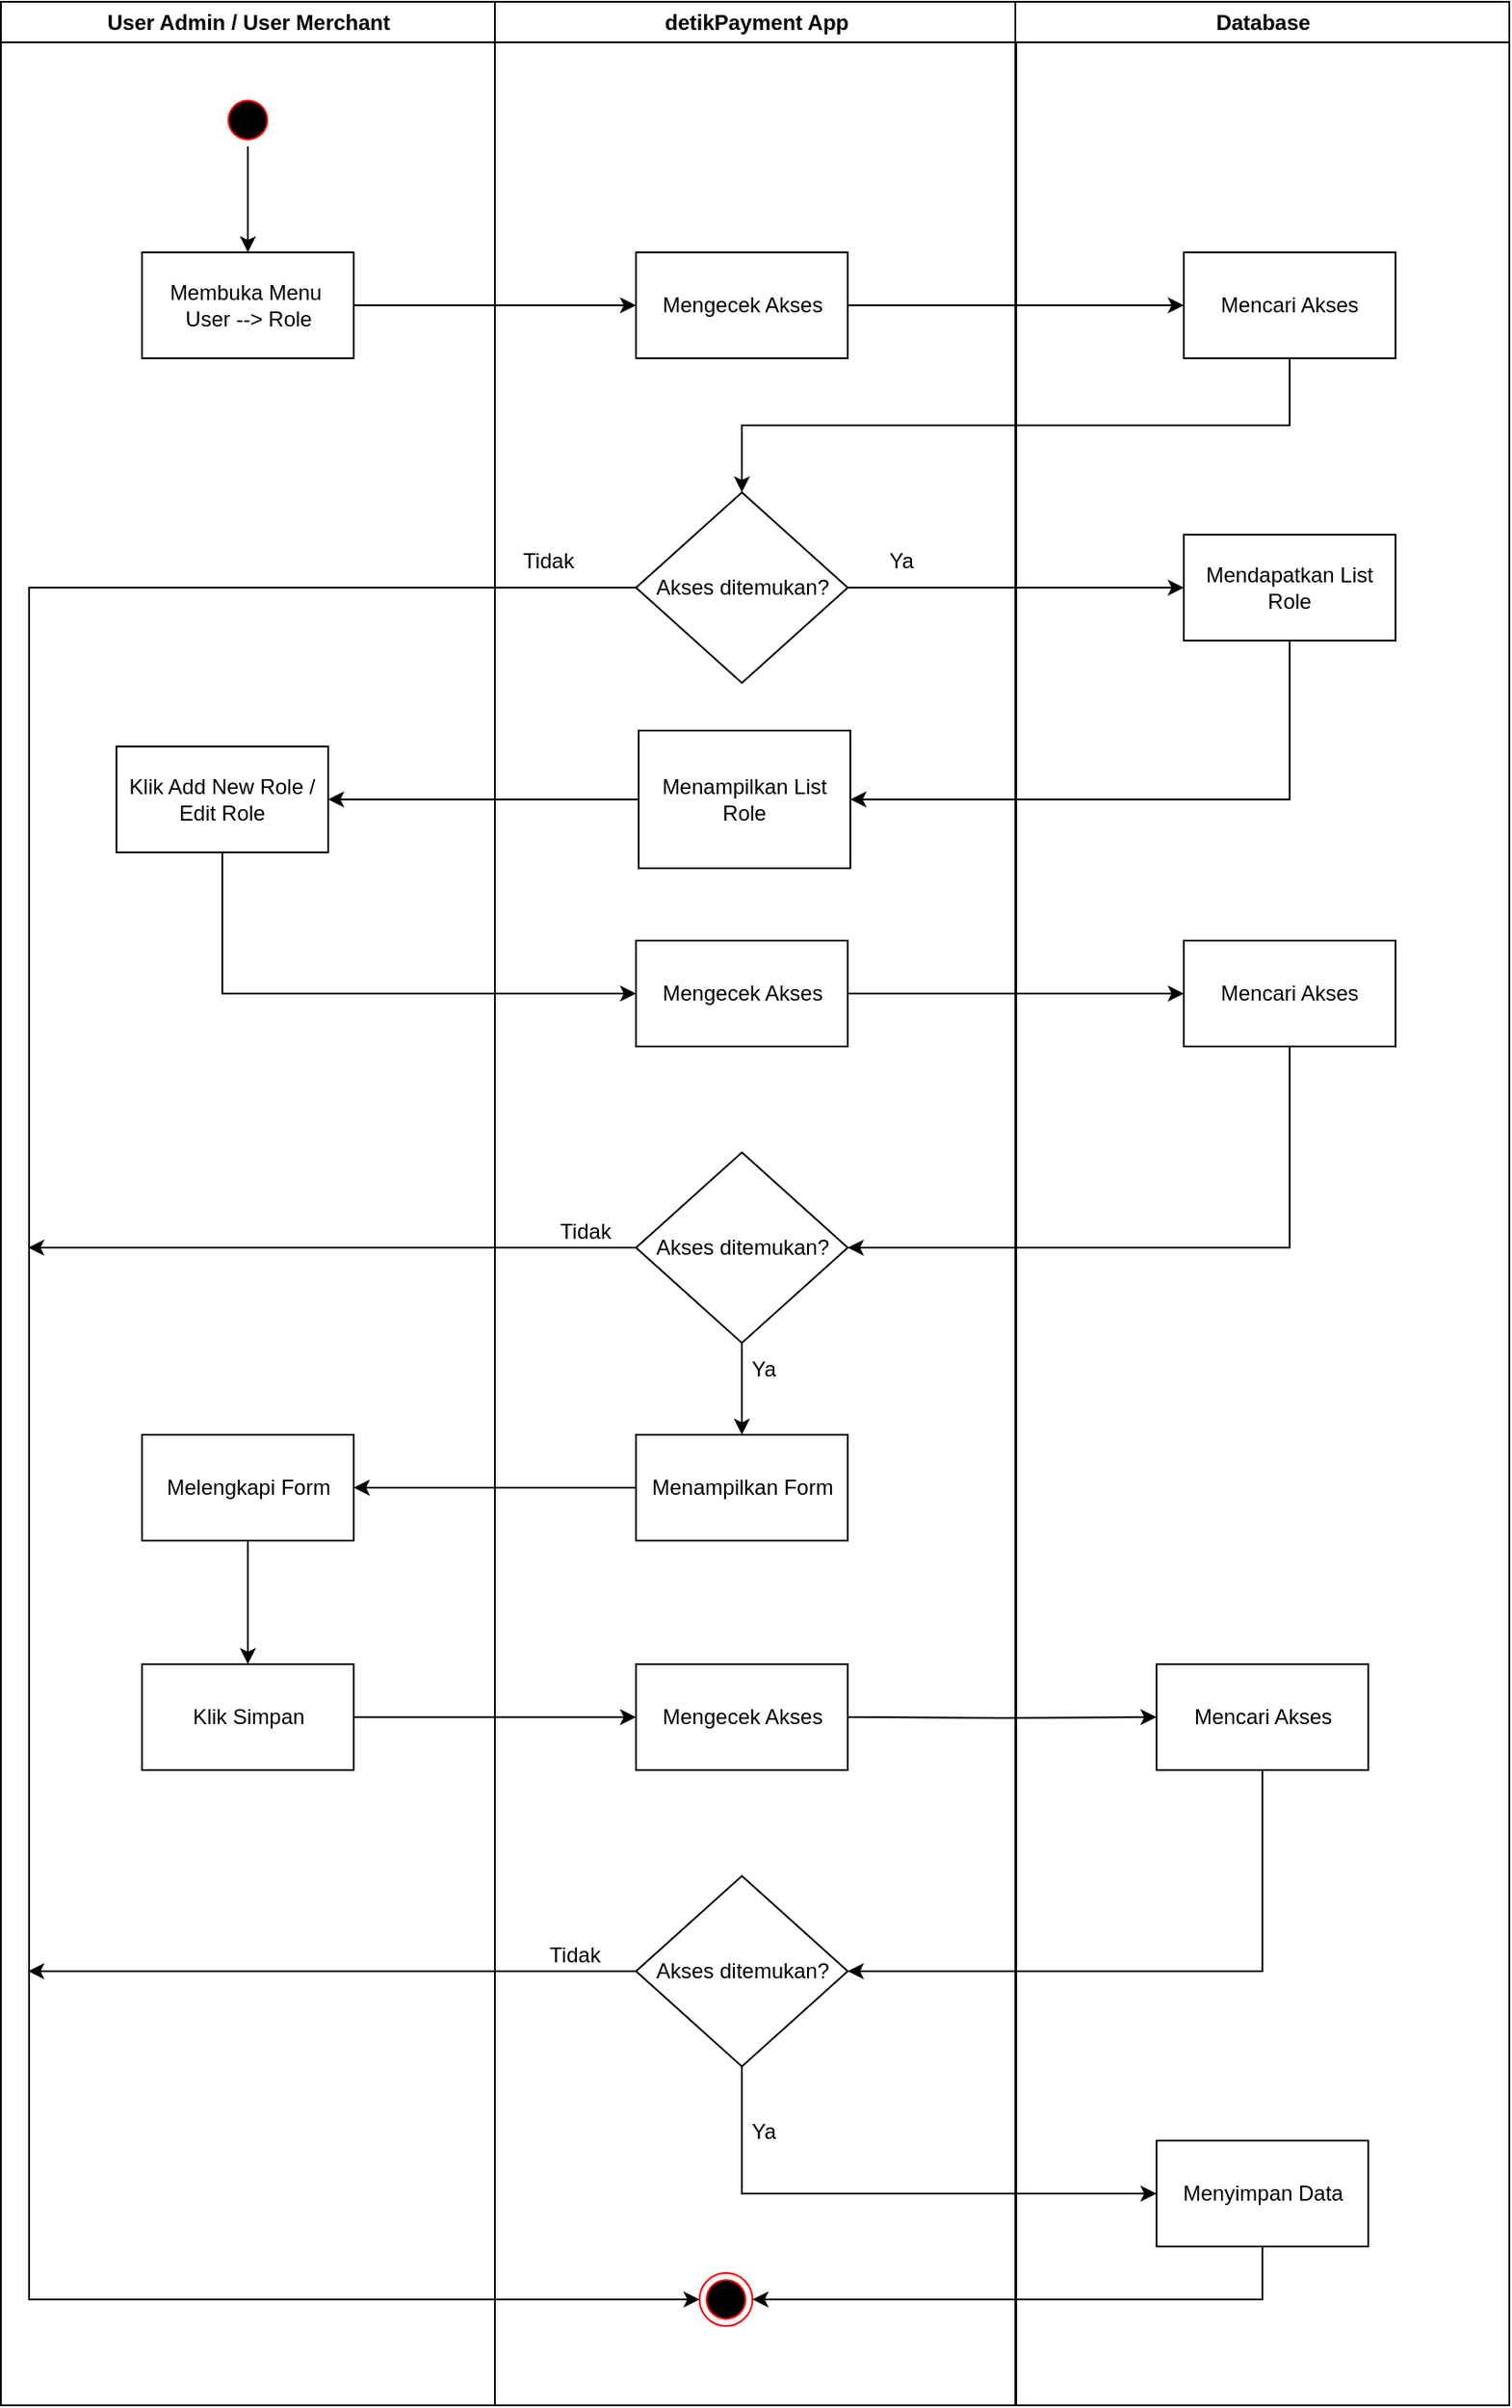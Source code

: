 <mxfile version="20.8.5" type="device"><diagram id="vlqPjLjEMSHDjzIxNdZP" name="Page-1"><mxGraphModel dx="954" dy="534" grid="1" gridSize="10" guides="1" tooltips="1" connect="1" arrows="1" fold="1" page="1" pageScale="1" pageWidth="850" pageHeight="1100" math="0" shadow="0"><root><mxCell id="0"/><mxCell id="1" parent="0"/><mxCell id="-_LstrtngAN215C4nDMc-10" value="User Admin / User Merchant" style="swimlane;whiteSpace=wrap;movable=1;resizable=1;rotatable=1;deletable=1;editable=1;connectable=1;resizeHeight=1;resizeWidth=1;" parent="1" vertex="1"><mxGeometry x="164.5" y="128" width="280" height="1362" as="geometry"><mxRectangle x="164.5" y="128" width="200" height="30" as="alternateBounds"/></mxGeometry></mxCell><mxCell id="-_LstrtngAN215C4nDMc-22" style="edgeStyle=orthogonalEdgeStyle;rounded=0;orthogonalLoop=1;jettySize=auto;html=1;exitX=0.5;exitY=1;exitDx=0;exitDy=0;entryX=0.5;entryY=0;entryDx=0;entryDy=0;" parent="-_LstrtngAN215C4nDMc-10" source="-_LstrtngAN215C4nDMc-12" target="-_LstrtngAN215C4nDMc-19" edge="1"><mxGeometry relative="1" as="geometry"/></mxCell><mxCell id="-_LstrtngAN215C4nDMc-12" value="" style="ellipse;shape=startState;fillColor=#000000;strokeColor=#ff0000;" parent="-_LstrtngAN215C4nDMc-10" vertex="1"><mxGeometry x="125" y="52" width="30" height="30" as="geometry"/></mxCell><mxCell id="-_LstrtngAN215C4nDMc-19" value="Membuka Menu&amp;nbsp;&lt;br style=&quot;border-color: var(--border-color);&quot;&gt;User --&amp;gt; Role" style="rounded=0;whiteSpace=wrap;html=1;" parent="-_LstrtngAN215C4nDMc-10" vertex="1"><mxGeometry x="80" y="142" width="120" height="60" as="geometry"/></mxCell><mxCell id="-_LstrtngAN215C4nDMc-42" value="Klik Add New Role / Edit Role" style="rounded=0;whiteSpace=wrap;html=1;" parent="-_LstrtngAN215C4nDMc-10" vertex="1"><mxGeometry x="65.5" y="422" width="120" height="60" as="geometry"/></mxCell><mxCell id="GzeUYlqZV-z2DPlNJiRf-6" style="edgeStyle=orthogonalEdgeStyle;rounded=0;orthogonalLoop=1;jettySize=auto;html=1;exitX=0.5;exitY=1;exitDx=0;exitDy=0;entryX=0.5;entryY=0;entryDx=0;entryDy=0;" parent="-_LstrtngAN215C4nDMc-10" source="GzeUYlqZV-z2DPlNJiRf-2" target="-_LstrtngAN215C4nDMc-61" edge="1"><mxGeometry relative="1" as="geometry"/></mxCell><mxCell id="GzeUYlqZV-z2DPlNJiRf-2" value="Melengkapi Form" style="rounded=0;whiteSpace=wrap;html=1;" parent="-_LstrtngAN215C4nDMc-10" vertex="1"><mxGeometry x="80" y="812" width="120" height="60" as="geometry"/></mxCell><mxCell id="-_LstrtngAN215C4nDMc-61" value="Klik Simpan" style="rounded=0;whiteSpace=wrap;html=1;" parent="-_LstrtngAN215C4nDMc-10" vertex="1"><mxGeometry x="80" y="942" width="120" height="60" as="geometry"/></mxCell><mxCell id="-_LstrtngAN215C4nDMc-15" value="detikPayment App" style="swimlane;whiteSpace=wrap;movable=1;resizable=1;rotatable=1;deletable=1;editable=1;connectable=1;direction=east;" parent="1" vertex="1"><mxGeometry x="444.5" y="128" width="295.5" height="1362" as="geometry"/></mxCell><mxCell id="-_LstrtngAN215C4nDMc-27" value="Mengecek Akses" style="rounded=0;whiteSpace=wrap;html=1;" parent="-_LstrtngAN215C4nDMc-15" vertex="1"><mxGeometry x="80" y="142" width="120" height="60" as="geometry"/></mxCell><mxCell id="-_LstrtngAN215C4nDMc-28" value="Akses ditemukan?" style="rhombus;whiteSpace=wrap;html=1;" parent="-_LstrtngAN215C4nDMc-15" vertex="1"><mxGeometry x="80" y="278" width="120" height="108" as="geometry"/></mxCell><mxCell id="-_LstrtngAN215C4nDMc-36" value="Menampilkan List Role" style="rounded=0;whiteSpace=wrap;html=1;direction=north;" parent="-_LstrtngAN215C4nDMc-15" vertex="1"><mxGeometry x="81.5" y="413" width="120" height="78" as="geometry"/></mxCell><mxCell id="-_LstrtngAN215C4nDMc-48" value="Mengecek Akses" style="rounded=0;whiteSpace=wrap;html=1;" parent="-_LstrtngAN215C4nDMc-15" vertex="1"><mxGeometry x="80" y="532" width="120" height="60" as="geometry"/></mxCell><mxCell id="-_LstrtngAN215C4nDMc-21" value="" style="ellipse;shape=endState;fillColor=#000000;strokeColor=#ff0000" parent="-_LstrtngAN215C4nDMc-15" vertex="1"><mxGeometry x="116" y="1287" width="30" height="30" as="geometry"/></mxCell><mxCell id="-_LstrtngAN215C4nDMc-41" style="edgeStyle=orthogonalEdgeStyle;rounded=0;orthogonalLoop=1;jettySize=auto;html=1;entryX=0;entryY=0.5;entryDx=0;entryDy=0;" parent="-_LstrtngAN215C4nDMc-15" source="-_LstrtngAN215C4nDMc-28" target="-_LstrtngAN215C4nDMc-21" edge="1"><mxGeometry relative="1" as="geometry"><Array as="points"><mxPoint x="-264" y="332"/><mxPoint x="-264" y="1302"/></Array><mxPoint x="75.5" y="332" as="sourcePoint"/></mxGeometry></mxCell><mxCell id="GzeUYlqZV-z2DPlNJiRf-3" style="edgeStyle=orthogonalEdgeStyle;rounded=0;orthogonalLoop=1;jettySize=auto;html=1;exitX=0.5;exitY=1;exitDx=0;exitDy=0;entryX=0.5;entryY=0;entryDx=0;entryDy=0;" parent="-_LstrtngAN215C4nDMc-15" source="-_LstrtngAN215C4nDMc-52" target="GzeUYlqZV-z2DPlNJiRf-1" edge="1"><mxGeometry relative="1" as="geometry"/></mxCell><mxCell id="-_LstrtngAN215C4nDMc-52" value="Akses ditemukan?" style="rhombus;whiteSpace=wrap;html=1;" parent="-_LstrtngAN215C4nDMc-15" vertex="1"><mxGeometry x="80" y="652" width="120" height="108" as="geometry"/></mxCell><mxCell id="-_LstrtngAN215C4nDMc-64" value="Ya" style="text;html=1;strokeColor=none;fillColor=none;align=center;verticalAlign=middle;whiteSpace=wrap;rounded=0;" parent="-_LstrtngAN215C4nDMc-15" vertex="1"><mxGeometry x="200" y="302" width="60" height="30" as="geometry"/></mxCell><mxCell id="-_LstrtngAN215C4nDMc-67" value="Tidak" style="text;html=1;strokeColor=none;fillColor=none;align=center;verticalAlign=middle;whiteSpace=wrap;rounded=0;" parent="-_LstrtngAN215C4nDMc-15" vertex="1"><mxGeometry y="302" width="60" height="30" as="geometry"/></mxCell><mxCell id="-_LstrtngAN215C4nDMc-68" value="Tidak" style="text;html=1;strokeColor=none;fillColor=none;align=center;verticalAlign=middle;whiteSpace=wrap;rounded=0;" parent="-_LstrtngAN215C4nDMc-15" vertex="1"><mxGeometry x="21.5" y="682" width="60" height="30" as="geometry"/></mxCell><mxCell id="GzeUYlqZV-z2DPlNJiRf-1" value="Menampilkan Form" style="rounded=0;whiteSpace=wrap;html=1;" parent="-_LstrtngAN215C4nDMc-15" vertex="1"><mxGeometry x="80" y="812" width="120" height="60" as="geometry"/></mxCell><mxCell id="GzeUYlqZV-z2DPlNJiRf-16" value="Mengecek Akses" style="rounded=0;whiteSpace=wrap;html=1;" parent="-_LstrtngAN215C4nDMc-15" vertex="1"><mxGeometry x="80" y="942" width="120" height="60" as="geometry"/></mxCell><mxCell id="GzeUYlqZV-z2DPlNJiRf-18" value="Akses ditemukan?" style="rhombus;whiteSpace=wrap;html=1;" parent="-_LstrtngAN215C4nDMc-15" vertex="1"><mxGeometry x="80" y="1062" width="120" height="108" as="geometry"/></mxCell><mxCell id="GzeUYlqZV-z2DPlNJiRf-25" value="Ya" style="text;html=1;strokeColor=none;fillColor=none;align=center;verticalAlign=middle;whiteSpace=wrap;rounded=0;" parent="-_LstrtngAN215C4nDMc-15" vertex="1"><mxGeometry x="122.5" y="760" width="60" height="30" as="geometry"/></mxCell><mxCell id="GzeUYlqZV-z2DPlNJiRf-26" value="Ya" style="text;html=1;strokeColor=none;fillColor=none;align=center;verticalAlign=middle;whiteSpace=wrap;rounded=0;" parent="-_LstrtngAN215C4nDMc-15" vertex="1"><mxGeometry x="122.5" y="1192" width="60" height="30" as="geometry"/></mxCell><mxCell id="GzeUYlqZV-z2DPlNJiRf-27" value="Tidak" style="text;html=1;strokeColor=none;fillColor=none;align=center;verticalAlign=middle;whiteSpace=wrap;rounded=0;" parent="-_LstrtngAN215C4nDMc-15" vertex="1"><mxGeometry x="15.5" y="1092" width="60" height="30" as="geometry"/></mxCell><mxCell id="-_LstrtngAN215C4nDMc-17" value="Database" style="swimlane;whiteSpace=wrap;movable=1;resizable=1;rotatable=1;deletable=1;editable=1;connectable=1;" parent="1" vertex="1"><mxGeometry x="739.5" y="128" width="280" height="1362" as="geometry"/></mxCell><mxCell id="-_LstrtngAN215C4nDMc-26" value="Mencari Akses" style="rounded=0;whiteSpace=wrap;html=1;" parent="-_LstrtngAN215C4nDMc-17" vertex="1"><mxGeometry x="95.5" y="142" width="120" height="60" as="geometry"/></mxCell><mxCell id="-_LstrtngAN215C4nDMc-29" value="Mendapatkan List Role" style="rounded=0;whiteSpace=wrap;html=1;" parent="-_LstrtngAN215C4nDMc-17" vertex="1"><mxGeometry x="95.5" y="302" width="120" height="60" as="geometry"/></mxCell><mxCell id="-_LstrtngAN215C4nDMc-49" value="Mencari Akses" style="rounded=0;whiteSpace=wrap;html=1;" parent="-_LstrtngAN215C4nDMc-17" vertex="1"><mxGeometry x="95.5" y="532" width="120" height="60" as="geometry"/></mxCell><mxCell id="GzeUYlqZV-z2DPlNJiRf-13" value="Mencari Akses" style="rounded=0;whiteSpace=wrap;html=1;" parent="-_LstrtngAN215C4nDMc-17" vertex="1"><mxGeometry x="80" y="942" width="120" height="60" as="geometry"/></mxCell><mxCell id="GzeUYlqZV-z2DPlNJiRf-22" value="Menyimpan Data" style="rounded=0;whiteSpace=wrap;html=1;" parent="-_LstrtngAN215C4nDMc-17" vertex="1"><mxGeometry x="80" y="1212" width="120" height="60" as="geometry"/></mxCell><mxCell id="-_LstrtngAN215C4nDMc-45" style="edgeStyle=orthogonalEdgeStyle;rounded=0;orthogonalLoop=1;jettySize=auto;html=1;exitX=1;exitY=0.5;exitDx=0;exitDy=0;entryX=0;entryY=0.5;entryDx=0;entryDy=0;" parent="1" source="-_LstrtngAN215C4nDMc-19" target="-_LstrtngAN215C4nDMc-27" edge="1"><mxGeometry relative="1" as="geometry"/></mxCell><mxCell id="-_LstrtngAN215C4nDMc-46" style="edgeStyle=orthogonalEdgeStyle;rounded=0;orthogonalLoop=1;jettySize=auto;html=1;exitX=1;exitY=0.5;exitDx=0;exitDy=0;entryX=0;entryY=0.5;entryDx=0;entryDy=0;" parent="1" source="-_LstrtngAN215C4nDMc-27" target="-_LstrtngAN215C4nDMc-26" edge="1"><mxGeometry relative="1" as="geometry"/></mxCell><mxCell id="-_LstrtngAN215C4nDMc-54" style="edgeStyle=orthogonalEdgeStyle;rounded=0;orthogonalLoop=1;jettySize=auto;html=1;exitX=0.5;exitY=1;exitDx=0;exitDy=0;entryX=0;entryY=0.5;entryDx=0;entryDy=0;" parent="1" source="-_LstrtngAN215C4nDMc-42" target="-_LstrtngAN215C4nDMc-48" edge="1"><mxGeometry relative="1" as="geometry"/></mxCell><mxCell id="-_LstrtngAN215C4nDMc-55" style="edgeStyle=orthogonalEdgeStyle;rounded=0;orthogonalLoop=1;jettySize=auto;html=1;exitX=1;exitY=0.5;exitDx=0;exitDy=0;entryX=0;entryY=0.5;entryDx=0;entryDy=0;" parent="1" source="-_LstrtngAN215C4nDMc-48" target="-_LstrtngAN215C4nDMc-49" edge="1"><mxGeometry relative="1" as="geometry"/></mxCell><mxCell id="-_LstrtngAN215C4nDMc-56" style="edgeStyle=orthogonalEdgeStyle;rounded=0;orthogonalLoop=1;jettySize=auto;html=1;exitX=0.5;exitY=1;exitDx=0;exitDy=0;entryX=1;entryY=0.5;entryDx=0;entryDy=0;" parent="1" source="-_LstrtngAN215C4nDMc-49" target="-_LstrtngAN215C4nDMc-52" edge="1"><mxGeometry relative="1" as="geometry"/></mxCell><mxCell id="-_LstrtngAN215C4nDMc-57" style="edgeStyle=orthogonalEdgeStyle;rounded=0;orthogonalLoop=1;jettySize=auto;html=1;exitX=0;exitY=0.5;exitDx=0;exitDy=0;" parent="1" source="-_LstrtngAN215C4nDMc-52" edge="1"><mxGeometry relative="1" as="geometry"><mxPoint x="180" y="834" as="targetPoint"/></mxGeometry></mxCell><mxCell id="-_LstrtngAN215C4nDMc-65" style="edgeStyle=orthogonalEdgeStyle;rounded=0;orthogonalLoop=1;jettySize=auto;html=1;exitX=0.5;exitY=1;exitDx=0;exitDy=0;entryX=0.5;entryY=0;entryDx=0;entryDy=0;" parent="1" source="-_LstrtngAN215C4nDMc-26" target="-_LstrtngAN215C4nDMc-28" edge="1"><mxGeometry relative="1" as="geometry"/></mxCell><mxCell id="-_LstrtngAN215C4nDMc-66" style="edgeStyle=orthogonalEdgeStyle;rounded=0;orthogonalLoop=1;jettySize=auto;html=1;exitX=1;exitY=0.5;exitDx=0;exitDy=0;entryX=0;entryY=0.5;entryDx=0;entryDy=0;" parent="1" source="-_LstrtngAN215C4nDMc-28" target="-_LstrtngAN215C4nDMc-29" edge="1"><mxGeometry relative="1" as="geometry"/></mxCell><mxCell id="GzeUYlqZV-z2DPlNJiRf-4" style="edgeStyle=orthogonalEdgeStyle;rounded=0;orthogonalLoop=1;jettySize=auto;html=1;exitX=0;exitY=0.5;exitDx=0;exitDy=0;entryX=1;entryY=0.5;entryDx=0;entryDy=0;" parent="1" source="GzeUYlqZV-z2DPlNJiRf-1" target="GzeUYlqZV-z2DPlNJiRf-2" edge="1"><mxGeometry relative="1" as="geometry"/></mxCell><mxCell id="GzeUYlqZV-z2DPlNJiRf-10" style="edgeStyle=orthogonalEdgeStyle;rounded=0;orthogonalLoop=1;jettySize=auto;html=1;exitX=1;exitY=0.5;exitDx=0;exitDy=0;entryX=0;entryY=0.5;entryDx=0;entryDy=0;" parent="1" source="-_LstrtngAN215C4nDMc-61" edge="1"><mxGeometry relative="1" as="geometry"><mxPoint x="524.5" y="1100" as="targetPoint"/></mxGeometry></mxCell><mxCell id="GzeUYlqZV-z2DPlNJiRf-14" style="edgeStyle=orthogonalEdgeStyle;rounded=0;orthogonalLoop=1;jettySize=auto;html=1;exitX=1;exitY=0.5;exitDx=0;exitDy=0;entryX=0;entryY=0.5;entryDx=0;entryDy=0;" parent="1" target="GzeUYlqZV-z2DPlNJiRf-13" edge="1"><mxGeometry relative="1" as="geometry"><mxPoint x="644.5" y="1100" as="sourcePoint"/></mxGeometry></mxCell><mxCell id="GzeUYlqZV-z2DPlNJiRf-19" style="edgeStyle=orthogonalEdgeStyle;rounded=0;orthogonalLoop=1;jettySize=auto;html=1;exitX=0.5;exitY=1;exitDx=0;exitDy=0;entryX=1;entryY=0.5;entryDx=0;entryDy=0;" parent="1" source="GzeUYlqZV-z2DPlNJiRf-13" target="GzeUYlqZV-z2DPlNJiRf-18" edge="1"><mxGeometry relative="1" as="geometry"/></mxCell><mxCell id="GzeUYlqZV-z2DPlNJiRf-21" style="edgeStyle=orthogonalEdgeStyle;rounded=0;orthogonalLoop=1;jettySize=auto;html=1;exitX=0;exitY=0.5;exitDx=0;exitDy=0;" parent="1" source="GzeUYlqZV-z2DPlNJiRf-18" edge="1"><mxGeometry relative="1" as="geometry"><mxPoint x="180" y="1244" as="targetPoint"/></mxGeometry></mxCell><mxCell id="GzeUYlqZV-z2DPlNJiRf-23" style="edgeStyle=orthogonalEdgeStyle;rounded=0;orthogonalLoop=1;jettySize=auto;html=1;exitX=0.5;exitY=1;exitDx=0;exitDy=0;entryX=0;entryY=0.5;entryDx=0;entryDy=0;" parent="1" source="GzeUYlqZV-z2DPlNJiRf-18" target="GzeUYlqZV-z2DPlNJiRf-22" edge="1"><mxGeometry relative="1" as="geometry"/></mxCell><mxCell id="GzeUYlqZV-z2DPlNJiRf-24" style="edgeStyle=orthogonalEdgeStyle;rounded=0;orthogonalLoop=1;jettySize=auto;html=1;exitX=0.5;exitY=1;exitDx=0;exitDy=0;entryX=1;entryY=0.5;entryDx=0;entryDy=0;" parent="1" source="GzeUYlqZV-z2DPlNJiRf-22" target="-_LstrtngAN215C4nDMc-21" edge="1"><mxGeometry relative="1" as="geometry"/></mxCell><mxCell id="JwIapitrUHYkfKfad54I-2" style="edgeStyle=orthogonalEdgeStyle;rounded=0;orthogonalLoop=1;jettySize=auto;html=1;exitX=0.5;exitY=1;exitDx=0;exitDy=0;entryX=0.5;entryY=1;entryDx=0;entryDy=0;" parent="1" source="-_LstrtngAN215C4nDMc-29" target="-_LstrtngAN215C4nDMc-36" edge="1"><mxGeometry relative="1" as="geometry"/></mxCell><mxCell id="JwIapitrUHYkfKfad54I-3" style="edgeStyle=orthogonalEdgeStyle;rounded=0;orthogonalLoop=1;jettySize=auto;html=1;exitX=0.5;exitY=0;exitDx=0;exitDy=0;entryX=1;entryY=0.5;entryDx=0;entryDy=0;" parent="1" source="-_LstrtngAN215C4nDMc-36" target="-_LstrtngAN215C4nDMc-42" edge="1"><mxGeometry relative="1" as="geometry"/></mxCell></root></mxGraphModel></diagram></mxfile>